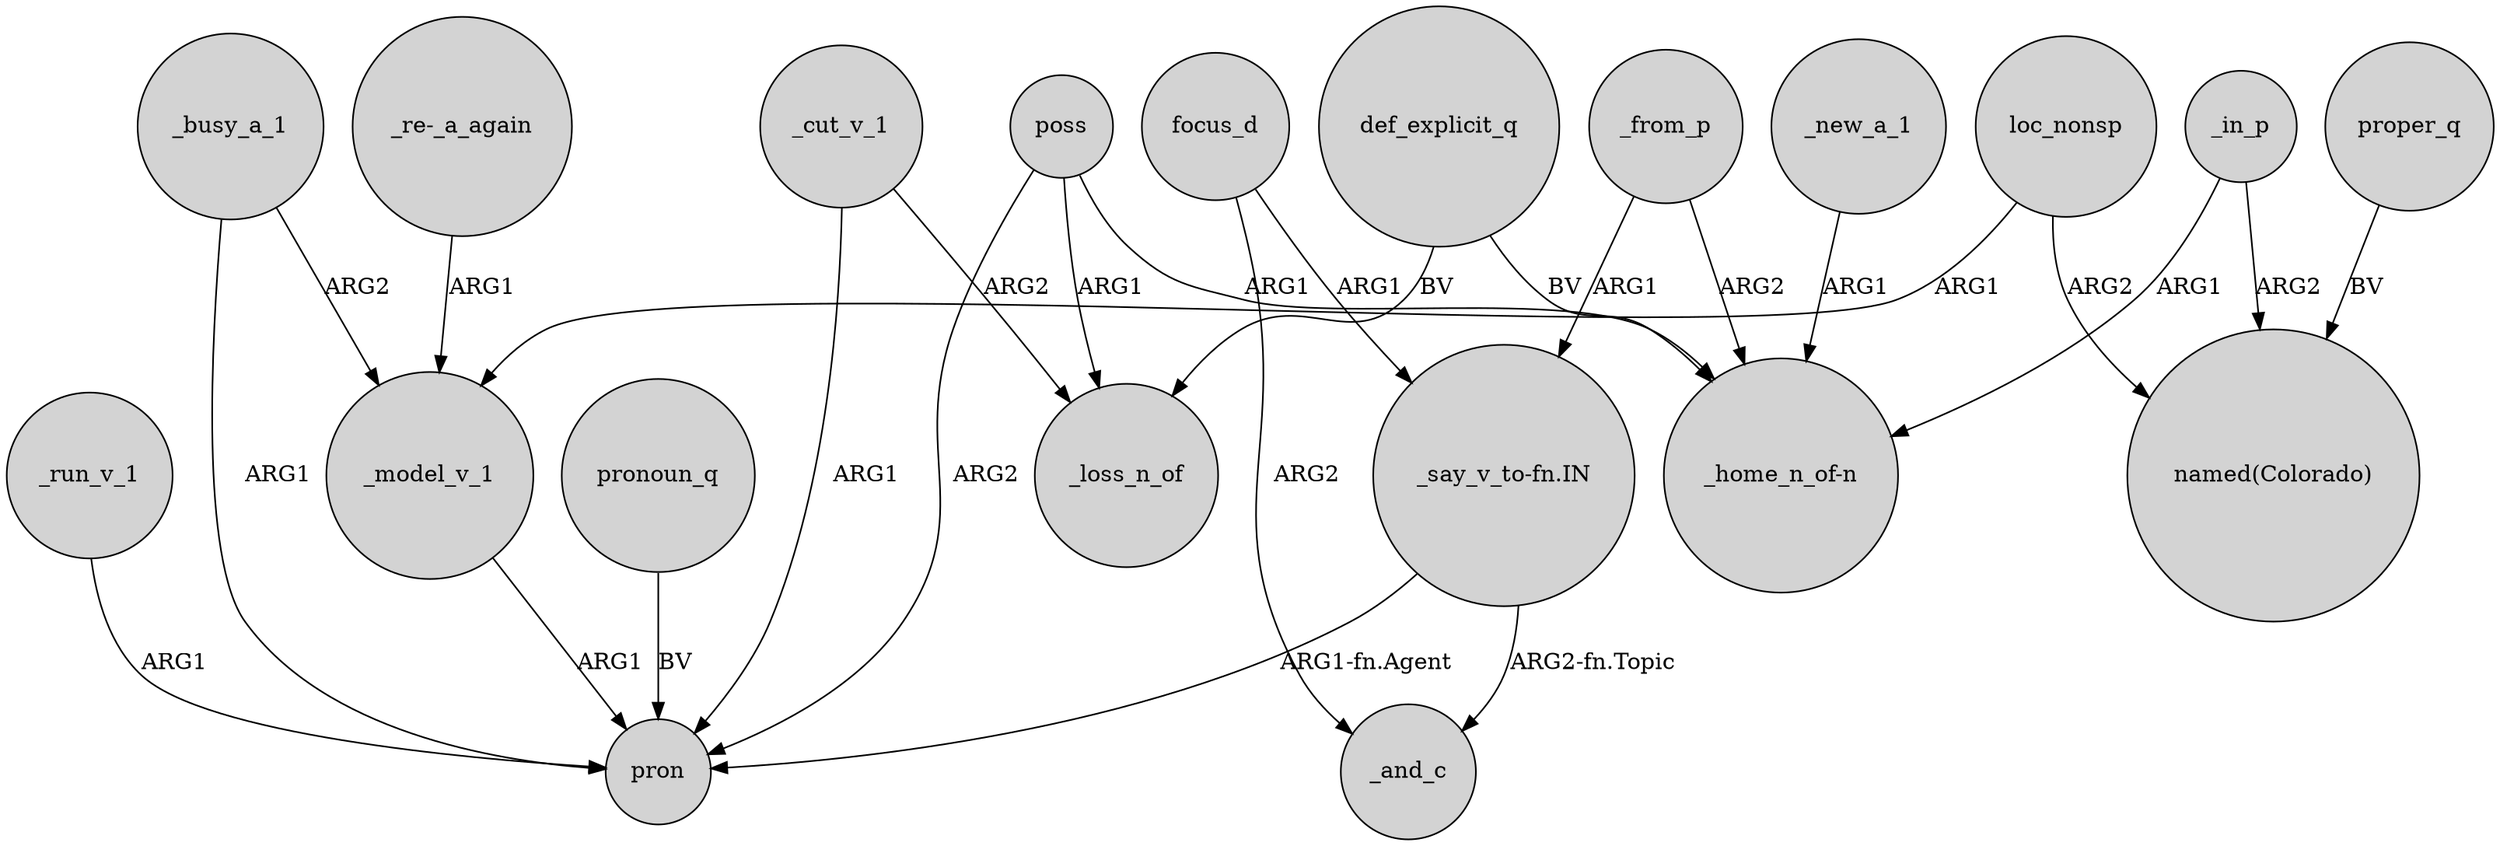 digraph {
	node [shape=circle style=filled]
	loc_nonsp -> _model_v_1 [label=ARG1]
	poss -> pron [label=ARG2]
	_in_p -> "named(Colorado)" [label=ARG2]
	_in_p -> "_home_n_of-n" [label=ARG1]
	poss -> "_home_n_of-n" [label=ARG1]
	_run_v_1 -> pron [label=ARG1]
	def_explicit_q -> _loss_n_of [label=BV]
	poss -> _loss_n_of [label=ARG1]
	_busy_a_1 -> _model_v_1 [label=ARG2]
	focus_d -> _and_c [label=ARG2]
	_from_p -> "_say_v_to-fn.IN" [label=ARG1]
	pronoun_q -> pron [label=BV]
	"_re-_a_again" -> _model_v_1 [label=ARG1]
	_model_v_1 -> pron [label=ARG1]
	proper_q -> "named(Colorado)" [label=BV]
	"_say_v_to-fn.IN" -> _and_c [label="ARG2-fn.Topic"]
	_from_p -> "_home_n_of-n" [label=ARG2]
	_busy_a_1 -> pron [label=ARG1]
	def_explicit_q -> "_home_n_of-n" [label=BV]
	"_say_v_to-fn.IN" -> pron [label="ARG1-fn.Agent"]
	loc_nonsp -> "named(Colorado)" [label=ARG2]
	_cut_v_1 -> pron [label=ARG1]
	_new_a_1 -> "_home_n_of-n" [label=ARG1]
	_cut_v_1 -> _loss_n_of [label=ARG2]
	focus_d -> "_say_v_to-fn.IN" [label=ARG1]
}

